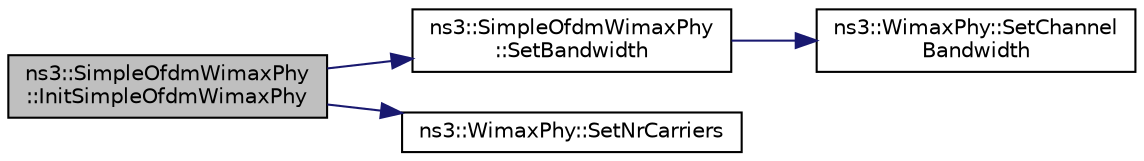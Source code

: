 digraph "ns3::SimpleOfdmWimaxPhy::InitSimpleOfdmWimaxPhy"
{
 // LATEX_PDF_SIZE
  edge [fontname="Helvetica",fontsize="10",labelfontname="Helvetica",labelfontsize="10"];
  node [fontname="Helvetica",fontsize="10",shape=record];
  rankdir="LR";
  Node1 [label="ns3::SimpleOfdmWimaxPhy\l::InitSimpleOfdmWimaxPhy",height=0.2,width=0.4,color="black", fillcolor="grey75", style="filled", fontcolor="black",tooltip="Initialize simple OFDM WIMAX Phy."];
  Node1 -> Node2 [color="midnightblue",fontsize="10",style="solid",fontname="Helvetica"];
  Node2 [label="ns3::SimpleOfdmWimaxPhy\l::SetBandwidth",height=0.2,width=0.4,color="black", fillcolor="white", style="filled",URL="$classns3_1_1_simple_ofdm_wimax_phy.html#ab78fd41b984831d8a2093b1f2594af38",tooltip="Set the bandwidth."];
  Node2 -> Node3 [color="midnightblue",fontsize="10",style="solid",fontname="Helvetica"];
  Node3 [label="ns3::WimaxPhy::SetChannel\lBandwidth",height=0.2,width=0.4,color="black", fillcolor="white", style="filled",URL="$classns3_1_1_wimax_phy.html#a1410ed7a966d0d066a1dd8f016edd444",tooltip="Set the channel bandwidth."];
  Node1 -> Node4 [color="midnightblue",fontsize="10",style="solid",fontname="Helvetica"];
  Node4 [label="ns3::WimaxPhy::SetNrCarriers",height=0.2,width=0.4,color="black", fillcolor="white", style="filled",URL="$classns3_1_1_wimax_phy.html#a761359e72d78bd1011a47388c89f4fbe",tooltip="Set the number of carriers in the physical frame."];
}
